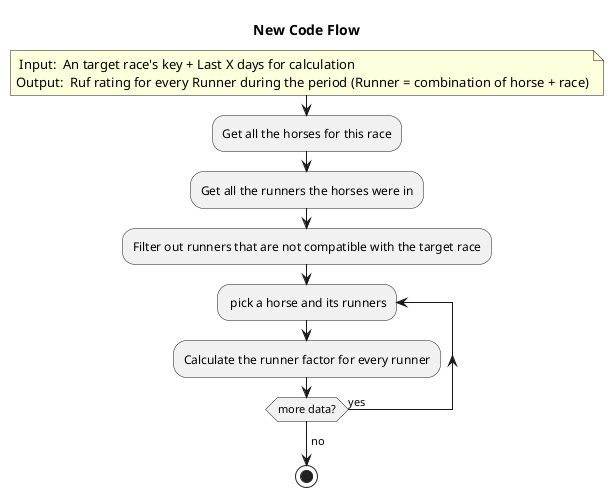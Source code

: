 @startuml


title New Code Flow
note
 Input:  An target race's key + Last X days for calculation
Output:  Ruf rating for every Runner during the period (Runner = combination of horse + race)
end note

:Get all the horses for this race;
:Get all the runners the horses were in;
:Filter out runners that are not compatible with the target race;
repeat: pick a horse and its runners
:Calculate the runner factor for every runner;
repeat while (more data?) is (yes)
->no;


stop

@enduml